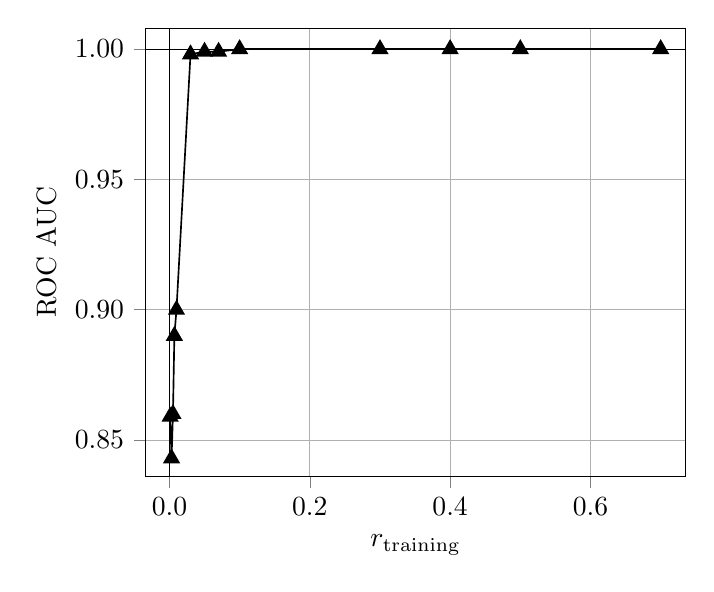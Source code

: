% This file was created by matplotlib2tikz v0.6.18.
\begin{tikzpicture}

\begin{axis}[
tick align=outside,
tick pos=left,
x grid style={white!69.02!black},
xlabel={$r_\text{training}$},
xmajorgrids,
xmin=-0.034, xmax=0.735,
xtick={-0.2,0,0.2,0.4,0.6,0.8},
xticklabels={$-0.2$,$0.0$,$0.2$,$0.4$,$0.6$,$0.8$},
y grid style={white!69.02!black},
ylabel={ROC AUC},
ymajorgrids,
ymin=0.836, ymax=1.008,
ytick={0.8,0.85,0.9,0.95,1,1.05},
yticklabels={$0.80$,$0.85$,$0.90$,$0.95$,$1.00$,$1.05$}
]
\addplot [semithick, black, mark=triangle*, mark size=3, mark options={solid}, forget plot]
table [row sep=\\]{%
0.001	0.859 \\
0.003	0.843 \\
0.005	0.86 \\
0.007	0.89 \\
0.01	0.9 \\
0.03	0.998 \\
0.05	0.999 \\
0.07	0.999 \\
0.1	1.0 \\
0.3	1.0 \\
0.4	1.0 \\
0.5	1.0 \\
0.7	1.0 \\
};
\path [draw=black, fill opacity=0] (axis cs:0,0.836)
--(axis cs:0,1.008);

\path [draw=black, fill opacity=0] (axis cs:1,0.836)
--(axis cs:1,1.008);

\path [draw=black, fill opacity=0] (axis cs:-0.034,0)
--(axis cs:0.735,0);

\path [draw=black, fill opacity=0] (axis cs:-0.034,1)
--(axis cs:0.735,1);

\end{axis}

\end{tikzpicture}